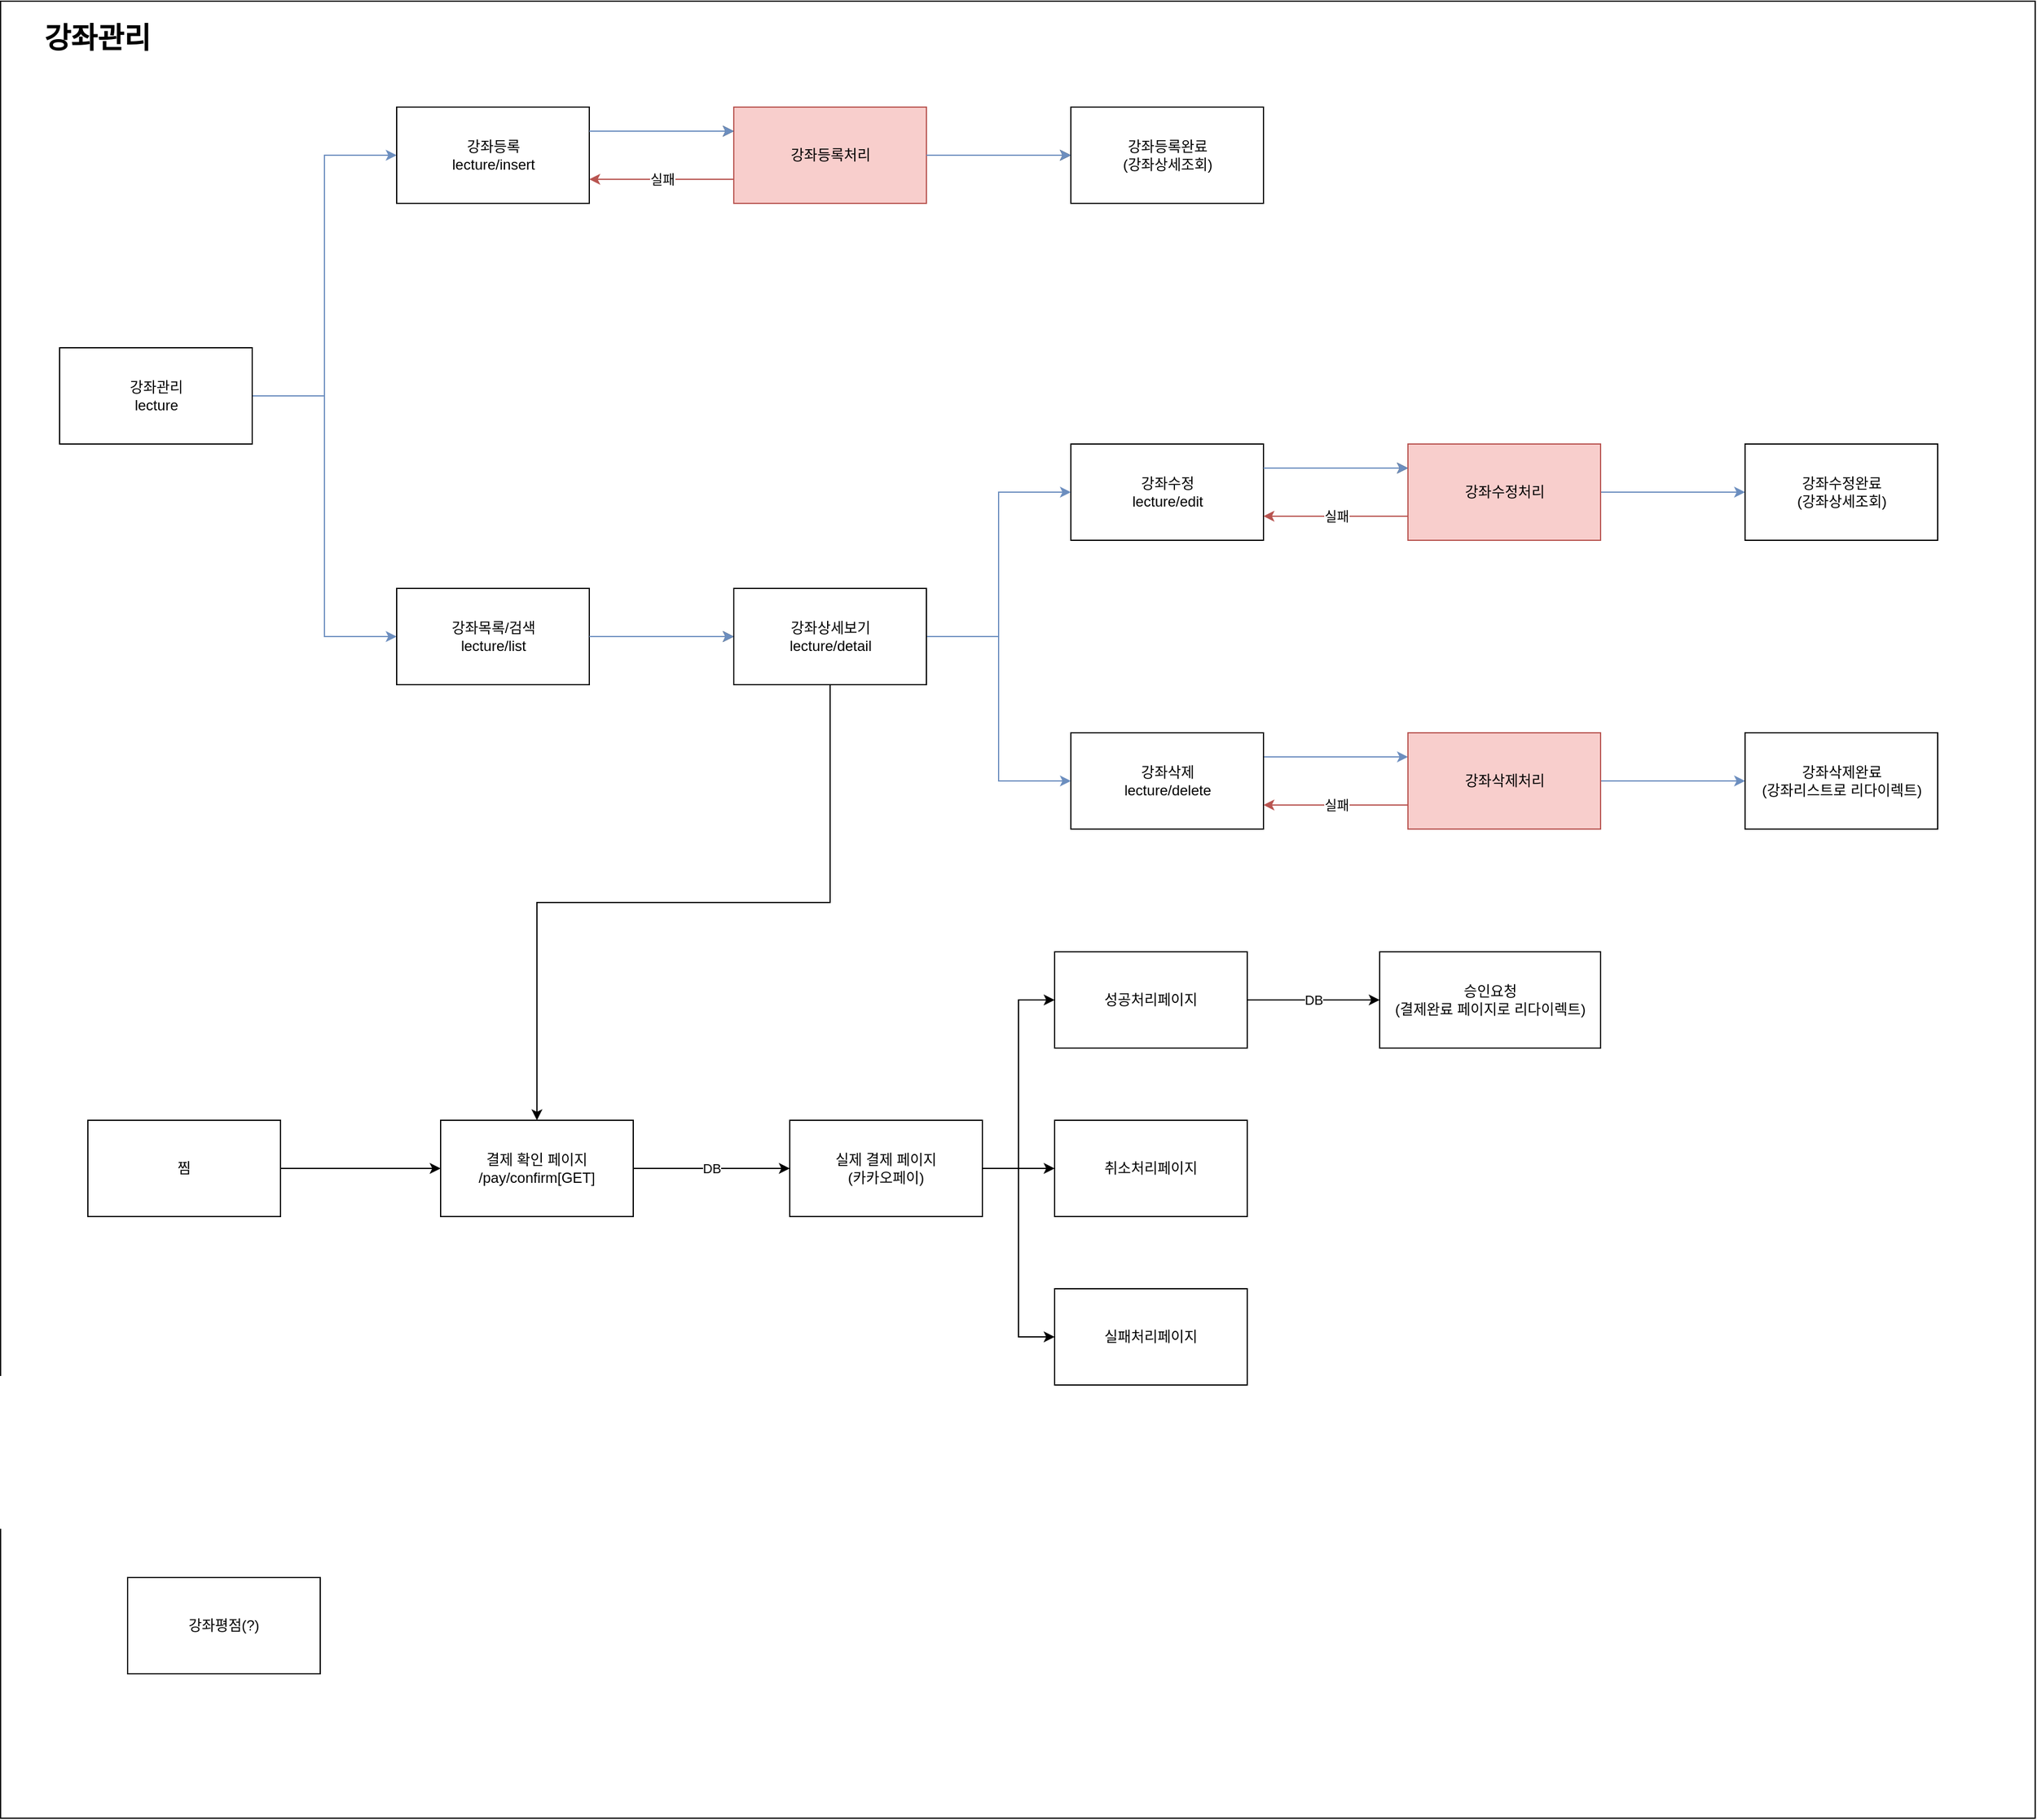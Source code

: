 <mxfile version="16.0.0" type="device"><diagram id="Ynr-jiP2oRgkkWkvO7eo" name="Page-1"><mxGraphModel dx="-293" dy="-35" grid="1" gridSize="10" guides="1" tooltips="1" connect="1" arrows="1" fold="1" page="1" pageScale="1" pageWidth="827" pageHeight="1169" math="0" shadow="0"><root><mxCell id="0"/><mxCell id="1" parent="0"/><mxCell id="RKJqZgqHZKHAi3JFCc3f-1" value="" style="rounded=0;whiteSpace=wrap;html=1;" parent="1" vertex="1"><mxGeometry x="2567.5" y="1720" width="1690" height="1510" as="geometry"/></mxCell><mxCell id="RKJqZgqHZKHAi3JFCc3f-2" value="&lt;span style=&quot;font-size: 24px&quot;&gt;&lt;b&gt;강좌관리&lt;/b&gt;&lt;/span&gt;" style="text;html=1;strokeColor=none;fillColor=none;align=center;verticalAlign=middle;whiteSpace=wrap;rounded=0;strokeWidth=7;" parent="1" vertex="1"><mxGeometry x="2567.5" y="1730" width="160" height="42" as="geometry"/></mxCell><mxCell id="RKJqZgqHZKHAi3JFCc3f-3" value="실패" style="edgeStyle=orthogonalEdgeStyle;rounded=0;orthogonalLoop=1;jettySize=auto;html=1;exitX=0;exitY=0.75;exitDx=0;exitDy=0;entryX=1;entryY=0.75;entryDx=0;entryDy=0;fillColor=#f8cecc;strokeColor=#b85450;" parent="1" source="RKJqZgqHZKHAi3JFCc3f-5" target="RKJqZgqHZKHAi3JFCc3f-13" edge="1"><mxGeometry relative="1" as="geometry"/></mxCell><mxCell id="RKJqZgqHZKHAi3JFCc3f-4" style="edgeStyle=orthogonalEdgeStyle;rounded=0;orthogonalLoop=1;jettySize=auto;html=1;exitX=1;exitY=0.5;exitDx=0;exitDy=0;entryX=0;entryY=0.5;entryDx=0;entryDy=0;" parent="1" source="RKJqZgqHZKHAi3JFCc3f-5" target="RKJqZgqHZKHAi3JFCc3f-33" edge="1"><mxGeometry relative="1" as="geometry"/></mxCell><mxCell id="RKJqZgqHZKHAi3JFCc3f-5" value="강좌등록처리" style="rounded=0;whiteSpace=wrap;html=1;fillColor=#f8cecc;strokeColor=#b85450;" parent="1" vertex="1"><mxGeometry x="3176.5" y="1808" width="160" height="80" as="geometry"/></mxCell><mxCell id="RKJqZgqHZKHAi3JFCc3f-7" style="edgeStyle=orthogonalEdgeStyle;rounded=0;orthogonalLoop=1;jettySize=auto;html=1;exitX=1;exitY=0.5;exitDx=0;exitDy=0;entryX=0;entryY=0.5;entryDx=0;entryDy=0;fillColor=#dae8fc;strokeColor=#6c8ebf;" parent="1" source="RKJqZgqHZKHAi3JFCc3f-9" target="RKJqZgqHZKHAi3JFCc3f-17" edge="1"><mxGeometry relative="1" as="geometry"/></mxCell><mxCell id="RKJqZgqHZKHAi3JFCc3f-8" style="edgeStyle=orthogonalEdgeStyle;rounded=0;orthogonalLoop=1;jettySize=auto;html=1;exitX=1;exitY=0.5;exitDx=0;exitDy=0;entryX=0;entryY=0.5;entryDx=0;entryDy=0;fillColor=#dae8fc;strokeColor=#6c8ebf;" parent="1" source="RKJqZgqHZKHAi3JFCc3f-9" target="RKJqZgqHZKHAi3JFCc3f-13" edge="1"><mxGeometry relative="1" as="geometry"/></mxCell><mxCell id="RKJqZgqHZKHAi3JFCc3f-9" value="강좌관리&lt;br&gt;lecture" style="rounded=0;whiteSpace=wrap;html=1;" parent="1" vertex="1"><mxGeometry x="2616.5" y="2008" width="160" height="80" as="geometry"/></mxCell><mxCell id="RKJqZgqHZKHAi3JFCc3f-12" style="edgeStyle=orthogonalEdgeStyle;rounded=0;orthogonalLoop=1;jettySize=auto;html=1;exitX=1;exitY=0.25;exitDx=0;exitDy=0;entryX=0;entryY=0.25;entryDx=0;entryDy=0;" parent="1" source="RKJqZgqHZKHAi3JFCc3f-13" target="RKJqZgqHZKHAi3JFCc3f-5" edge="1"><mxGeometry relative="1" as="geometry"/></mxCell><mxCell id="RKJqZgqHZKHAi3JFCc3f-13" value="강좌등록&lt;br&gt;lecture/insert" style="rounded=0;whiteSpace=wrap;html=1;" parent="1" vertex="1"><mxGeometry x="2896.5" y="1808" width="160" height="80" as="geometry"/></mxCell><mxCell id="RKJqZgqHZKHAi3JFCc3f-16" style="edgeStyle=orthogonalEdgeStyle;rounded=0;orthogonalLoop=1;jettySize=auto;html=1;exitX=1;exitY=0.5;exitDx=0;exitDy=0;entryX=0;entryY=0.5;entryDx=0;entryDy=0;" parent="1" source="RKJqZgqHZKHAi3JFCc3f-17" target="RKJqZgqHZKHAi3JFCc3f-30" edge="1"><mxGeometry relative="1" as="geometry"/></mxCell><mxCell id="RKJqZgqHZKHAi3JFCc3f-17" value="강좌목록/검색&lt;br&gt;lecture/list" style="rounded=0;whiteSpace=wrap;html=1;" parent="1" vertex="1"><mxGeometry x="2896.5" y="2208" width="160" height="80" as="geometry"/></mxCell><mxCell id="RKJqZgqHZKHAi3JFCc3f-20" style="edgeStyle=orthogonalEdgeStyle;rounded=0;orthogonalLoop=1;jettySize=auto;html=1;exitX=1;exitY=0.25;exitDx=0;exitDy=0;entryX=0;entryY=0.25;entryDx=0;entryDy=0;" parent="1" source="RKJqZgqHZKHAi3JFCc3f-21" target="RKJqZgqHZKHAi3JFCc3f-37" edge="1"><mxGeometry relative="1" as="geometry"/></mxCell><mxCell id="RKJqZgqHZKHAi3JFCc3f-21" value="강좌수정&lt;br&gt;lecture/edit" style="rounded=0;whiteSpace=wrap;html=1;" parent="1" vertex="1"><mxGeometry x="3456.5" y="2088" width="160" height="80" as="geometry"/></mxCell><mxCell id="RKJqZgqHZKHAi3JFCc3f-24" style="edgeStyle=orthogonalEdgeStyle;rounded=0;orthogonalLoop=1;jettySize=auto;html=1;exitX=1;exitY=0.25;exitDx=0;exitDy=0;entryX=0;entryY=0.25;entryDx=0;entryDy=0;fillColor=#dae8fc;strokeColor=#6c8ebf;" parent="1" source="RKJqZgqHZKHAi3JFCc3f-25" target="RKJqZgqHZKHAi3JFCc3f-43" edge="1"><mxGeometry relative="1" as="geometry"/></mxCell><mxCell id="RKJqZgqHZKHAi3JFCc3f-25" value="강좌삭제&lt;br&gt;lecture/delete" style="rounded=0;whiteSpace=wrap;html=1;" parent="1" vertex="1"><mxGeometry x="3456.5" y="2328" width="160" height="80" as="geometry"/></mxCell><mxCell id="RKJqZgqHZKHAi3JFCc3f-28" style="edgeStyle=orthogonalEdgeStyle;rounded=0;orthogonalLoop=1;jettySize=auto;html=1;exitX=1;exitY=0.5;exitDx=0;exitDy=0;entryX=0;entryY=0.5;entryDx=0;entryDy=0;fillColor=#dae8fc;strokeColor=#6c8ebf;" parent="1" source="RKJqZgqHZKHAi3JFCc3f-30" target="RKJqZgqHZKHAi3JFCc3f-21" edge="1"><mxGeometry relative="1" as="geometry"/></mxCell><mxCell id="RKJqZgqHZKHAi3JFCc3f-29" style="edgeStyle=orthogonalEdgeStyle;rounded=0;orthogonalLoop=1;jettySize=auto;html=1;exitX=1;exitY=0.5;exitDx=0;exitDy=0;entryX=0;entryY=0.5;entryDx=0;entryDy=0;fillColor=#dae8fc;strokeColor=#6c8ebf;" parent="1" source="RKJqZgqHZKHAi3JFCc3f-30" target="RKJqZgqHZKHAi3JFCc3f-25" edge="1"><mxGeometry relative="1" as="geometry"/></mxCell><mxCell id="Tx_Eh-em7wp57trVN-I_-3" style="edgeStyle=orthogonalEdgeStyle;rounded=0;orthogonalLoop=1;jettySize=auto;html=1;exitX=0.5;exitY=1;exitDx=0;exitDy=0;entryX=0.5;entryY=0;entryDx=0;entryDy=0;" edge="1" parent="1" source="RKJqZgqHZKHAi3JFCc3f-30" target="cMsS-tXRJeGQKPyKdAem-1"><mxGeometry relative="1" as="geometry"/></mxCell><mxCell id="RKJqZgqHZKHAi3JFCc3f-30" value="강좌상세보기&lt;br&gt;lecture/detail" style="rounded=0;whiteSpace=wrap;html=1;" parent="1" vertex="1"><mxGeometry x="3176.5" y="2208" width="160" height="80" as="geometry"/></mxCell><mxCell id="RKJqZgqHZKHAi3JFCc3f-33" value="강좌등록완료&lt;br&gt;(강좌상세조회)" style="rounded=0;whiteSpace=wrap;html=1;" parent="1" vertex="1"><mxGeometry x="3456.5" y="1808" width="160" height="80" as="geometry"/></mxCell><mxCell id="RKJqZgqHZKHAi3JFCc3f-35" style="edgeStyle=orthogonalEdgeStyle;rounded=0;orthogonalLoop=1;jettySize=auto;html=1;exitX=1;exitY=0.5;exitDx=0;exitDy=0;entryX=0;entryY=0.5;entryDx=0;entryDy=0;fillColor=#dae8fc;strokeColor=#6c8ebf;" parent="1" source="RKJqZgqHZKHAi3JFCc3f-37" target="RKJqZgqHZKHAi3JFCc3f-39" edge="1"><mxGeometry relative="1" as="geometry"/></mxCell><mxCell id="RKJqZgqHZKHAi3JFCc3f-36" value="실패" style="edgeStyle=orthogonalEdgeStyle;rounded=0;orthogonalLoop=1;jettySize=auto;html=1;exitX=0;exitY=0.75;exitDx=0;exitDy=0;entryX=1;entryY=0.75;entryDx=0;entryDy=0;fillColor=#f8cecc;strokeColor=#b85450;" parent="1" source="RKJqZgqHZKHAi3JFCc3f-37" target="RKJqZgqHZKHAi3JFCc3f-21" edge="1"><mxGeometry relative="1" as="geometry"/></mxCell><mxCell id="RKJqZgqHZKHAi3JFCc3f-37" value="강좌수정처리" style="rounded=0;whiteSpace=wrap;html=1;fillColor=#f8cecc;strokeColor=#b85450;" parent="1" vertex="1"><mxGeometry x="3736.5" y="2088" width="160" height="80" as="geometry"/></mxCell><mxCell id="RKJqZgqHZKHAi3JFCc3f-39" value="강좌수정완료&lt;br&gt;(강좌상세조회)" style="rounded=0;whiteSpace=wrap;html=1;" parent="1" vertex="1"><mxGeometry x="4016.5" y="2088" width="160" height="80" as="geometry"/></mxCell><mxCell id="RKJqZgqHZKHAi3JFCc3f-41" style="edgeStyle=orthogonalEdgeStyle;rounded=0;orthogonalLoop=1;jettySize=auto;html=1;exitX=1;exitY=0.5;exitDx=0;exitDy=0;entryX=0;entryY=0.5;entryDx=0;entryDy=0;fillColor=#dae8fc;strokeColor=#6c8ebf;" parent="1" source="RKJqZgqHZKHAi3JFCc3f-43" target="RKJqZgqHZKHAi3JFCc3f-45" edge="1"><mxGeometry relative="1" as="geometry"/></mxCell><mxCell id="RKJqZgqHZKHAi3JFCc3f-42" value="실패" style="edgeStyle=orthogonalEdgeStyle;rounded=0;orthogonalLoop=1;jettySize=auto;html=1;exitX=0;exitY=0.75;exitDx=0;exitDy=0;entryX=1;entryY=0.75;entryDx=0;entryDy=0;fillColor=#f8cecc;strokeColor=#b85450;" parent="1" source="RKJqZgqHZKHAi3JFCc3f-43" target="RKJqZgqHZKHAi3JFCc3f-25" edge="1"><mxGeometry relative="1" as="geometry"/></mxCell><mxCell id="RKJqZgqHZKHAi3JFCc3f-43" value="강좌삭제처리" style="rounded=0;whiteSpace=wrap;html=1;fillColor=#f8cecc;strokeColor=#b85450;" parent="1" vertex="1"><mxGeometry x="3736.5" y="2328" width="160" height="80" as="geometry"/></mxCell><mxCell id="RKJqZgqHZKHAi3JFCc3f-45" value="강좌삭제완료&lt;br&gt;(강좌리스트로 리다이렉트)" style="rounded=0;whiteSpace=wrap;html=1;" parent="1" vertex="1"><mxGeometry x="4016.5" y="2328" width="160" height="80" as="geometry"/></mxCell><mxCell id="RKJqZgqHZKHAi3JFCc3f-47" style="edgeStyle=orthogonalEdgeStyle;rounded=0;orthogonalLoop=1;jettySize=auto;html=1;exitX=1;exitY=0.5;exitDx=0;exitDy=0;entryX=0;entryY=0.5;entryDx=0;entryDy=0;fillColor=#dae8fc;strokeColor=#6c8ebf;" parent="1" edge="1"><mxGeometry relative="1" as="geometry"><mxPoint x="3056.5" y="2248" as="sourcePoint"/><mxPoint x="3176.5" y="2248" as="targetPoint"/></mxGeometry></mxCell><mxCell id="RKJqZgqHZKHAi3JFCc3f-48" style="edgeStyle=orthogonalEdgeStyle;rounded=0;orthogonalLoop=1;jettySize=auto;html=1;exitX=1;exitY=0.25;exitDx=0;exitDy=0;entryX=0;entryY=0.25;entryDx=0;entryDy=0;fillColor=#dae8fc;strokeColor=#6c8ebf;" parent="1" edge="1"><mxGeometry relative="1" as="geometry"><mxPoint x="3056.5" y="1828" as="sourcePoint"/><mxPoint x="3176.5" y="1828" as="targetPoint"/></mxGeometry></mxCell><mxCell id="RKJqZgqHZKHAi3JFCc3f-49" style="edgeStyle=orthogonalEdgeStyle;rounded=0;orthogonalLoop=1;jettySize=auto;html=1;exitX=1;exitY=0.5;exitDx=0;exitDy=0;entryX=0;entryY=0.5;entryDx=0;entryDy=0;fillColor=#dae8fc;strokeColor=#6c8ebf;" parent="1" edge="1"><mxGeometry relative="1" as="geometry"><mxPoint x="3336.5" y="1848" as="sourcePoint"/><mxPoint x="3456.5" y="1848" as="targetPoint"/></mxGeometry></mxCell><mxCell id="RKJqZgqHZKHAi3JFCc3f-50" style="edgeStyle=orthogonalEdgeStyle;rounded=0;orthogonalLoop=1;jettySize=auto;html=1;exitX=1;exitY=0.25;exitDx=0;exitDy=0;entryX=0;entryY=0.25;entryDx=0;entryDy=0;fillColor=#dae8fc;strokeColor=#6c8ebf;" parent="1" edge="1"><mxGeometry relative="1" as="geometry"><mxPoint x="3616.5" y="2108" as="sourcePoint"/><mxPoint x="3736.5" y="2108" as="targetPoint"/></mxGeometry></mxCell><mxCell id="cMsS-tXRJeGQKPyKdAem-3" style="edgeStyle=orthogonalEdgeStyle;rounded=0;orthogonalLoop=1;jettySize=auto;html=1;entryX=0;entryY=0.5;entryDx=0;entryDy=0;" parent="1" source="RKJqZgqHZKHAi3JFCc3f-55" target="cMsS-tXRJeGQKPyKdAem-1" edge="1"><mxGeometry relative="1" as="geometry"/></mxCell><mxCell id="RKJqZgqHZKHAi3JFCc3f-55" value="찜" style="rounded=0;whiteSpace=wrap;html=1;" parent="1" vertex="1"><mxGeometry x="2640" y="2650" width="160" height="80" as="geometry"/></mxCell><mxCell id="cMsS-tXRJeGQKPyKdAem-5" value="DB" style="edgeStyle=orthogonalEdgeStyle;rounded=0;orthogonalLoop=1;jettySize=auto;html=1;exitX=1;exitY=0.5;exitDx=0;exitDy=0;entryX=0;entryY=0.5;entryDx=0;entryDy=0;" parent="1" source="cMsS-tXRJeGQKPyKdAem-1" target="cMsS-tXRJeGQKPyKdAem-4" edge="1"><mxGeometry relative="1" as="geometry"/></mxCell><mxCell id="cMsS-tXRJeGQKPyKdAem-1" value="결제 확인 페이지&lt;br&gt;/pay/confirm[GET]" style="rounded=0;whiteSpace=wrap;html=1;" parent="1" vertex="1"><mxGeometry x="2933" y="2650" width="160" height="80" as="geometry"/></mxCell><mxCell id="cMsS-tXRJeGQKPyKdAem-9" style="edgeStyle=orthogonalEdgeStyle;rounded=0;orthogonalLoop=1;jettySize=auto;html=1;exitX=1;exitY=0.5;exitDx=0;exitDy=0;entryX=0;entryY=0.5;entryDx=0;entryDy=0;" parent="1" source="cMsS-tXRJeGQKPyKdAem-4" target="cMsS-tXRJeGQKPyKdAem-7" edge="1"><mxGeometry relative="1" as="geometry"/></mxCell><mxCell id="cMsS-tXRJeGQKPyKdAem-10" style="edgeStyle=orthogonalEdgeStyle;rounded=0;orthogonalLoop=1;jettySize=auto;html=1;entryX=0;entryY=0.5;entryDx=0;entryDy=0;" parent="1" source="cMsS-tXRJeGQKPyKdAem-4" target="cMsS-tXRJeGQKPyKdAem-6" edge="1"><mxGeometry relative="1" as="geometry"/></mxCell><mxCell id="cMsS-tXRJeGQKPyKdAem-11" style="edgeStyle=orthogonalEdgeStyle;rounded=0;orthogonalLoop=1;jettySize=auto;html=1;entryX=0;entryY=0.5;entryDx=0;entryDy=0;" parent="1" source="cMsS-tXRJeGQKPyKdAem-4" target="cMsS-tXRJeGQKPyKdAem-8" edge="1"><mxGeometry relative="1" as="geometry"/></mxCell><mxCell id="cMsS-tXRJeGQKPyKdAem-4" value="실제 결제 페이지&lt;br&gt;(카카오페이)" style="rounded=0;whiteSpace=wrap;html=1;" parent="1" vertex="1"><mxGeometry x="3223" y="2650" width="160" height="80" as="geometry"/></mxCell><mxCell id="cMsS-tXRJeGQKPyKdAem-6" value="실패처리페이지" style="rounded=0;whiteSpace=wrap;html=1;" parent="1" vertex="1"><mxGeometry x="3443" y="2790" width="160" height="80" as="geometry"/></mxCell><mxCell id="cMsS-tXRJeGQKPyKdAem-7" value="취소처리페이지" style="rounded=0;whiteSpace=wrap;html=1;" parent="1" vertex="1"><mxGeometry x="3443" y="2650" width="160" height="80" as="geometry"/></mxCell><mxCell id="cMsS-tXRJeGQKPyKdAem-14" value="DB" style="edgeStyle=orthogonalEdgeStyle;rounded=0;orthogonalLoop=1;jettySize=auto;html=1;exitX=1;exitY=0.5;exitDx=0;exitDy=0;" parent="1" source="cMsS-tXRJeGQKPyKdAem-8" target="cMsS-tXRJeGQKPyKdAem-13" edge="1"><mxGeometry relative="1" as="geometry"/></mxCell><mxCell id="cMsS-tXRJeGQKPyKdAem-8" value="성공처리페이지" style="rounded=0;whiteSpace=wrap;html=1;" parent="1" vertex="1"><mxGeometry x="3443" y="2510" width="160" height="80" as="geometry"/></mxCell><mxCell id="cMsS-tXRJeGQKPyKdAem-13" value="승인요청&lt;br&gt;(결제완료 페이지로 리다이렉트)" style="rounded=0;whiteSpace=wrap;html=1;" parent="1" vertex="1"><mxGeometry x="3713" y="2510" width="183.5" height="80" as="geometry"/></mxCell><mxCell id="Tx_Eh-em7wp57trVN-I_-2" value="강좌평점(?)" style="rounded=0;whiteSpace=wrap;html=1;" vertex="1" parent="1"><mxGeometry x="2673" y="3030" width="160" height="80" as="geometry"/></mxCell></root></mxGraphModel></diagram></mxfile>